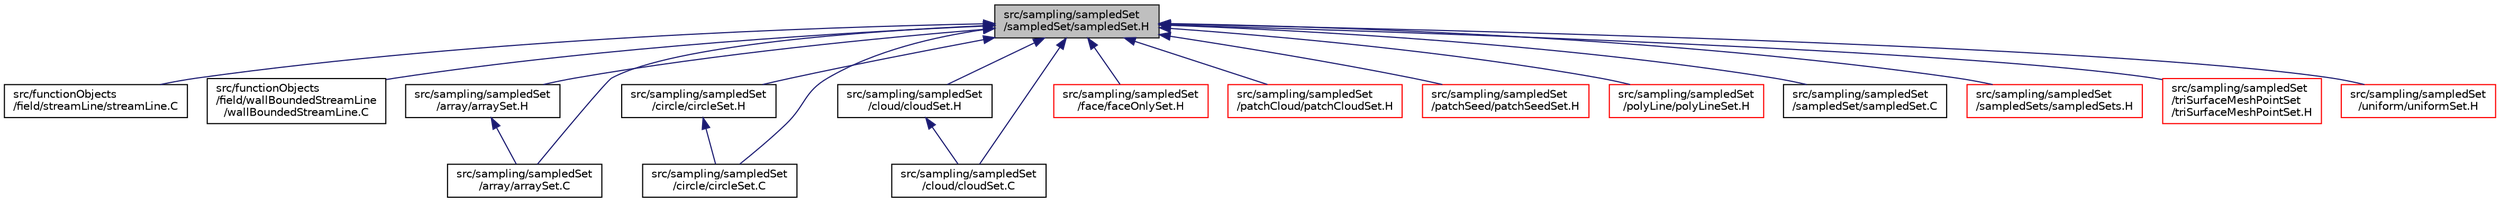 digraph "src/sampling/sampledSet/sampledSet/sampledSet.H"
{
  bgcolor="transparent";
  edge [fontname="Helvetica",fontsize="10",labelfontname="Helvetica",labelfontsize="10"];
  node [fontname="Helvetica",fontsize="10",shape=record];
  Node129 [label="src/sampling/sampledSet\l/sampledSet/sampledSet.H",height=0.2,width=0.4,color="black", fillcolor="grey75", style="filled", fontcolor="black"];
  Node129 -> Node130 [dir="back",color="midnightblue",fontsize="10",style="solid",fontname="Helvetica"];
  Node130 [label="src/functionObjects\l/field/streamLine/streamLine.C",height=0.2,width=0.4,color="black",URL="$a04796.html"];
  Node129 -> Node131 [dir="back",color="midnightblue",fontsize="10",style="solid",fontname="Helvetica"];
  Node131 [label="src/functionObjects\l/field/wallBoundedStreamLine\l/wallBoundedStreamLine.C",height=0.2,width=0.4,color="black",URL="$a04841.html"];
  Node129 -> Node132 [dir="back",color="midnightblue",fontsize="10",style="solid",fontname="Helvetica"];
  Node132 [label="src/sampling/sampledSet\l/array/arraySet.H",height=0.2,width=0.4,color="black",URL="$a14966.html"];
  Node132 -> Node133 [dir="back",color="midnightblue",fontsize="10",style="solid",fontname="Helvetica"];
  Node133 [label="src/sampling/sampledSet\l/array/arraySet.C",height=0.2,width=0.4,color="black",URL="$a14963.html"];
  Node129 -> Node133 [dir="back",color="midnightblue",fontsize="10",style="solid",fontname="Helvetica"];
  Node129 -> Node134 [dir="back",color="midnightblue",fontsize="10",style="solid",fontname="Helvetica"];
  Node134 [label="src/sampling/sampledSet\l/circle/circleSet.H",height=0.2,width=0.4,color="black",URL="$a14972.html"];
  Node134 -> Node135 [dir="back",color="midnightblue",fontsize="10",style="solid",fontname="Helvetica"];
  Node135 [label="src/sampling/sampledSet\l/circle/circleSet.C",height=0.2,width=0.4,color="black",URL="$a14969.html"];
  Node129 -> Node135 [dir="back",color="midnightblue",fontsize="10",style="solid",fontname="Helvetica"];
  Node129 -> Node136 [dir="back",color="midnightblue",fontsize="10",style="solid",fontname="Helvetica"];
  Node136 [label="src/sampling/sampledSet\l/cloud/cloudSet.H",height=0.2,width=0.4,color="black",URL="$a14978.html"];
  Node136 -> Node137 [dir="back",color="midnightblue",fontsize="10",style="solid",fontname="Helvetica"];
  Node137 [label="src/sampling/sampledSet\l/cloud/cloudSet.C",height=0.2,width=0.4,color="black",URL="$a14975.html"];
  Node129 -> Node137 [dir="back",color="midnightblue",fontsize="10",style="solid",fontname="Helvetica"];
  Node129 -> Node138 [dir="back",color="midnightblue",fontsize="10",style="solid",fontname="Helvetica"];
  Node138 [label="src/sampling/sampledSet\l/face/faceOnlySet.H",height=0.2,width=0.4,color="red",URL="$a14984.html"];
  Node129 -> Node144 [dir="back",color="midnightblue",fontsize="10",style="solid",fontname="Helvetica"];
  Node144 [label="src/sampling/sampledSet\l/patchCloud/patchCloudSet.H",height=0.2,width=0.4,color="red",URL="$a15002.html"];
  Node129 -> Node146 [dir="back",color="midnightblue",fontsize="10",style="solid",fontname="Helvetica"];
  Node146 [label="src/sampling/sampledSet\l/patchSeed/patchSeedSet.H",height=0.2,width=0.4,color="red",URL="$a15008.html"];
  Node129 -> Node148 [dir="back",color="midnightblue",fontsize="10",style="solid",fontname="Helvetica"];
  Node148 [label="src/sampling/sampledSet\l/polyLine/polyLineSet.H",height=0.2,width=0.4,color="red",URL="$a15014.html"];
  Node129 -> Node150 [dir="back",color="midnightblue",fontsize="10",style="solid",fontname="Helvetica"];
  Node150 [label="src/sampling/sampledSet\l/sampledSet/sampledSet.C",height=0.2,width=0.4,color="black",URL="$a15017.html"];
  Node129 -> Node151 [dir="back",color="midnightblue",fontsize="10",style="solid",fontname="Helvetica"];
  Node151 [label="src/sampling/sampledSet\l/sampledSets/sampledSets.H",height=0.2,width=0.4,color="red",URL="$a15029.html"];
  Node129 -> Node156 [dir="back",color="midnightblue",fontsize="10",style="solid",fontname="Helvetica"];
  Node156 [label="src/sampling/sampledSet\l/triSurfaceMeshPointSet\l/triSurfaceMeshPointSet.H",height=0.2,width=0.4,color="red",URL="$a15041.html"];
  Node129 -> Node158 [dir="back",color="midnightblue",fontsize="10",style="solid",fontname="Helvetica"];
  Node158 [label="src/sampling/sampledSet\l/uniform/uniformSet.H",height=0.2,width=0.4,color="red",URL="$a15047.html"];
}
